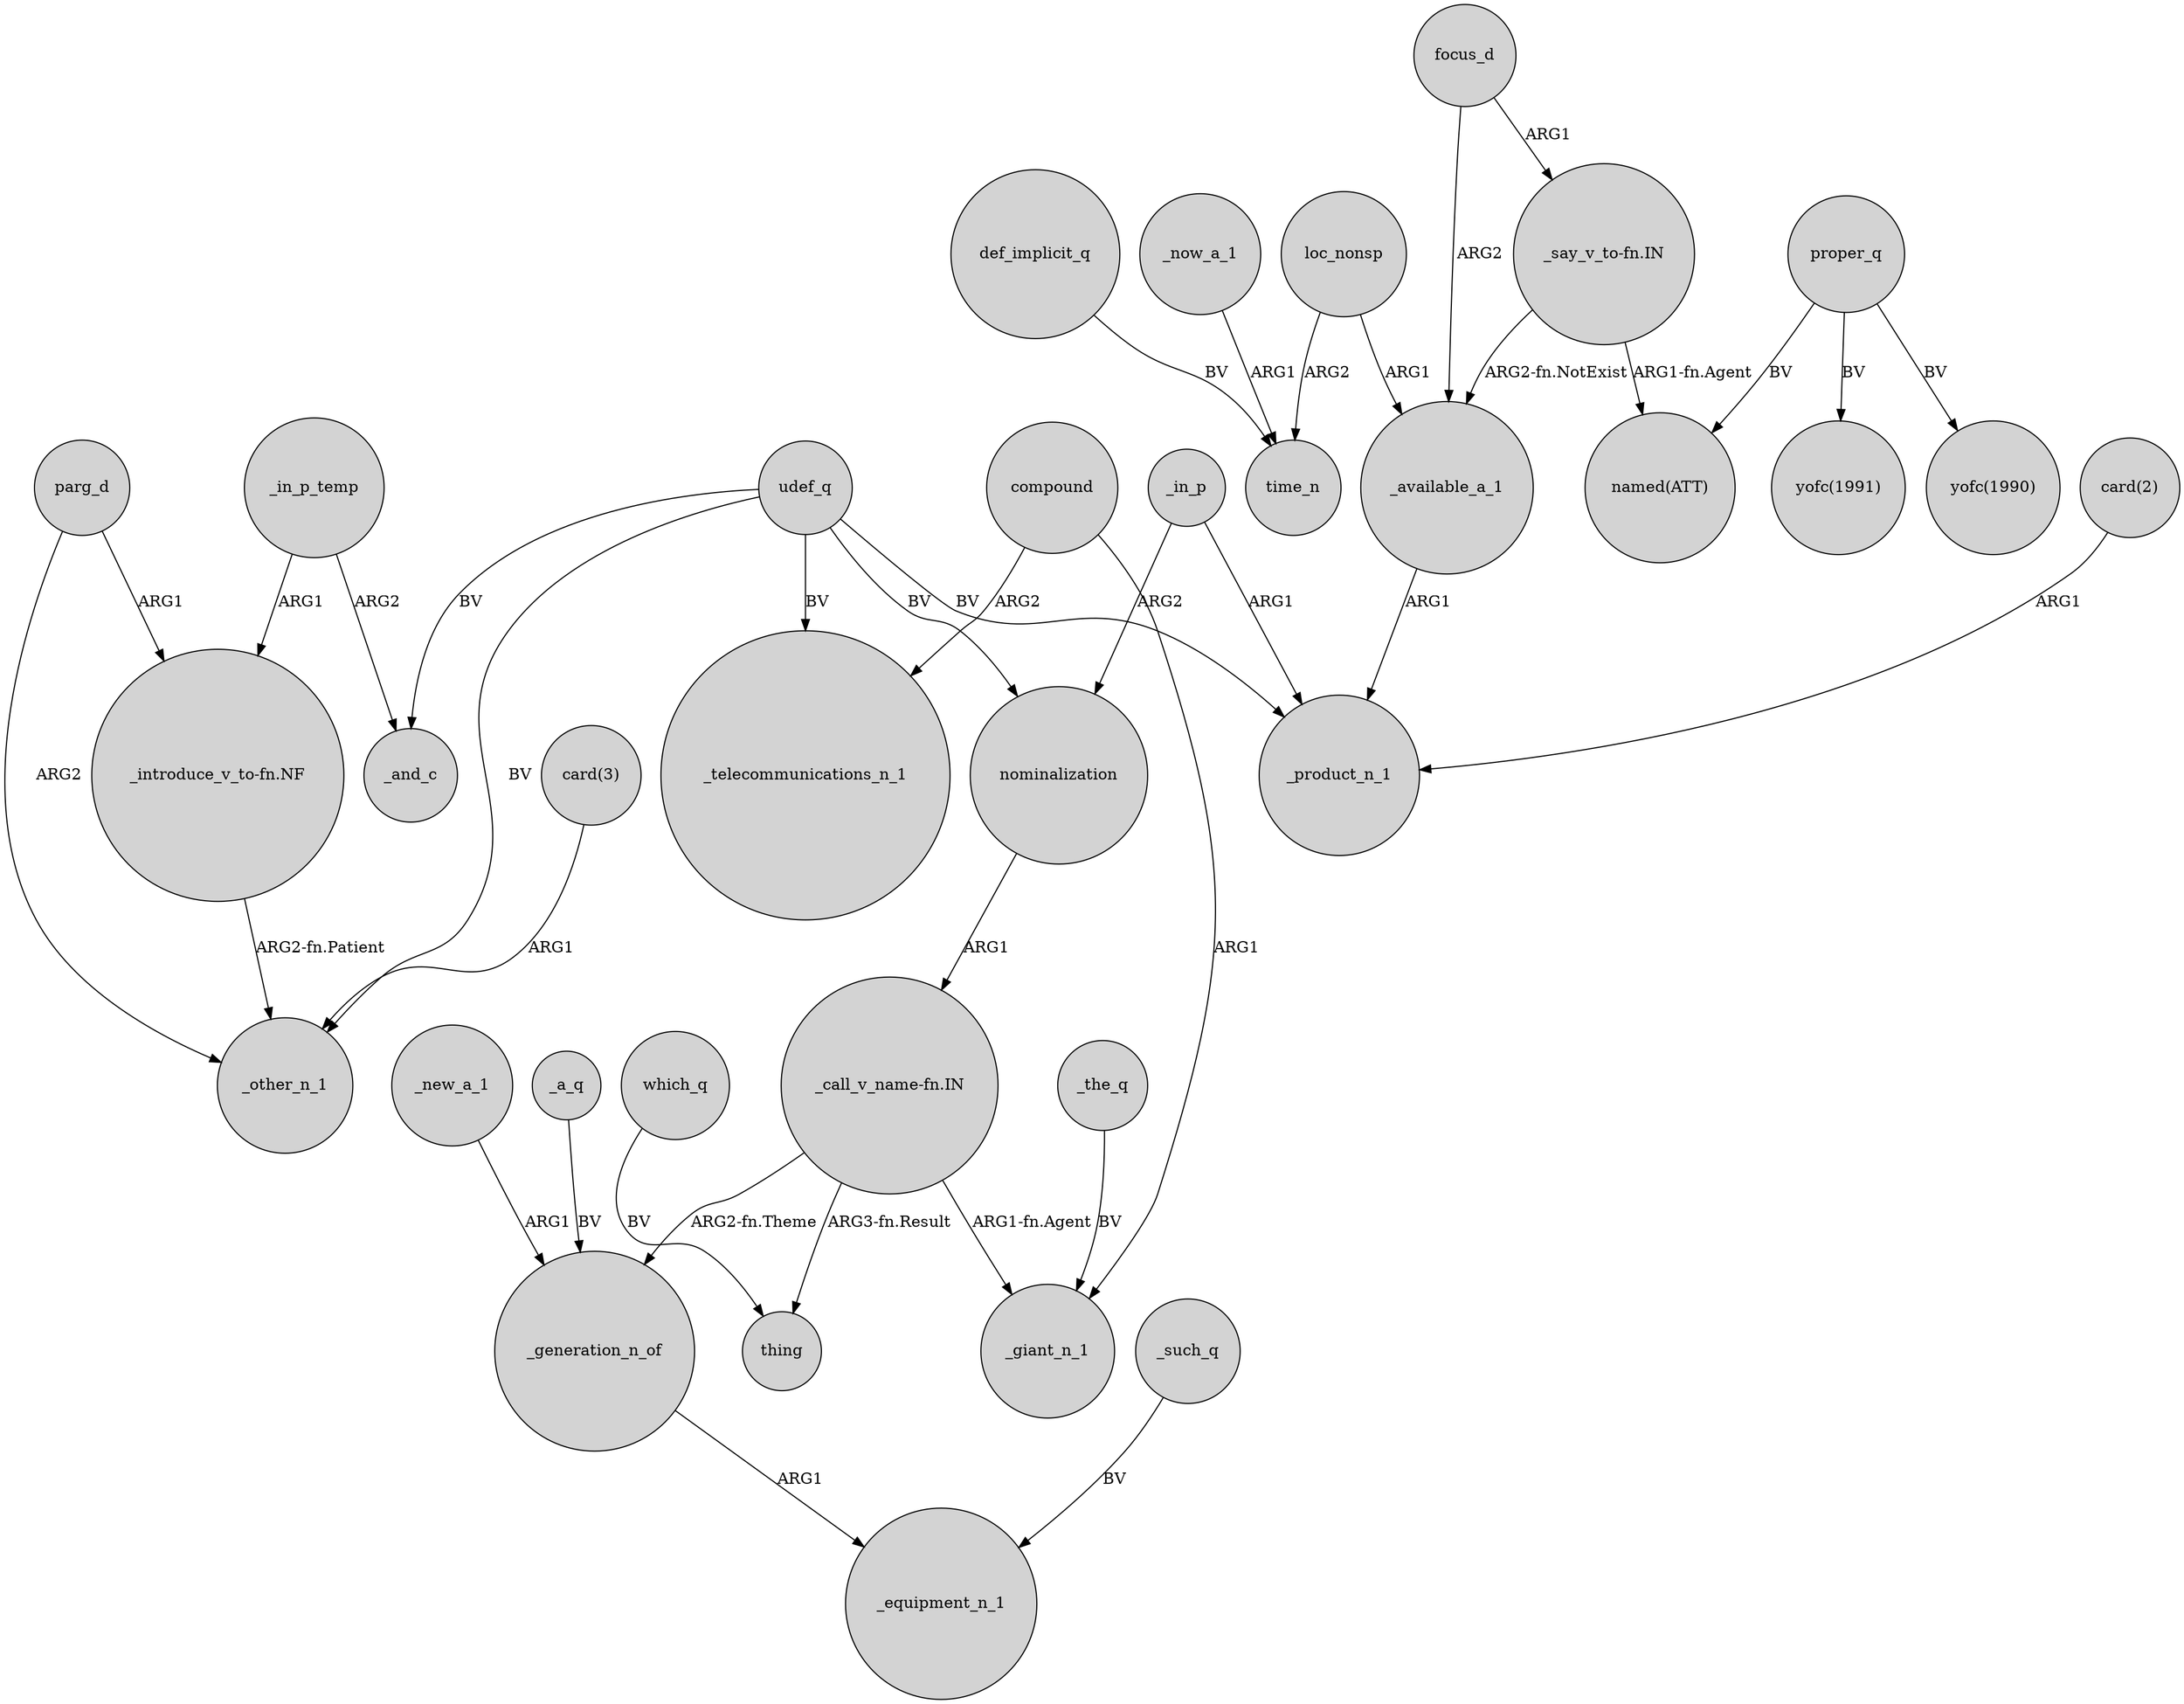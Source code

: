digraph {
	node [shape=circle style=filled]
	parg_d -> _other_n_1 [label=ARG2]
	_in_p -> _product_n_1 [label=ARG1]
	_new_a_1 -> _generation_n_of [label=ARG1]
	compound -> _giant_n_1 [label=ARG1]
	def_implicit_q -> time_n [label=BV]
	loc_nonsp -> _available_a_1 [label=ARG1]
	proper_q -> "yofc(1991)" [label=BV]
	nominalization -> "_call_v_name-fn.IN" [label=ARG1]
	compound -> _telecommunications_n_1 [label=ARG2]
	proper_q -> "named(ATT)" [label=BV]
	_such_q -> _equipment_n_1 [label=BV]
	proper_q -> "yofc(1990)" [label=BV]
	loc_nonsp -> time_n [label=ARG2]
	"card(2)" -> _product_n_1 [label=ARG1]
	_in_p_temp -> "_introduce_v_to-fn.NF" [label=ARG1]
	udef_q -> _other_n_1 [label=BV]
	"_call_v_name-fn.IN" -> _generation_n_of [label="ARG2-fn.Theme"]
	"_call_v_name-fn.IN" -> _giant_n_1 [label="ARG1-fn.Agent"]
	"_call_v_name-fn.IN" -> thing [label="ARG3-fn.Result"]
	"_introduce_v_to-fn.NF" -> _other_n_1 [label="ARG2-fn.Patient"]
	focus_d -> _available_a_1 [label=ARG2]
	_a_q -> _generation_n_of [label=BV]
	_now_a_1 -> time_n [label=ARG1]
	_the_q -> _giant_n_1 [label=BV]
	udef_q -> _telecommunications_n_1 [label=BV]
	udef_q -> nominalization [label=BV]
	parg_d -> "_introduce_v_to-fn.NF" [label=ARG1]
	"_say_v_to-fn.IN" -> "named(ATT)" [label="ARG1-fn.Agent"]
	_in_p_temp -> _and_c [label=ARG2]
	_available_a_1 -> _product_n_1 [label=ARG1]
	udef_q -> _product_n_1 [label=BV]
	"_say_v_to-fn.IN" -> _available_a_1 [label="ARG2-fn.NotExist"]
	"card(3)" -> _other_n_1 [label=ARG1]
	_in_p -> nominalization [label=ARG2]
	_generation_n_of -> _equipment_n_1 [label=ARG1]
	udef_q -> _and_c [label=BV]
	focus_d -> "_say_v_to-fn.IN" [label=ARG1]
	which_q -> thing [label=BV]
}
